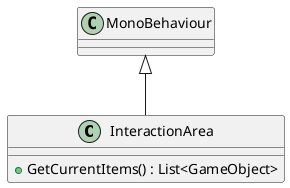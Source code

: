 @startuml
class InteractionArea {
    + GetCurrentItems() : List<GameObject>
}
MonoBehaviour <|-- InteractionArea
@enduml
